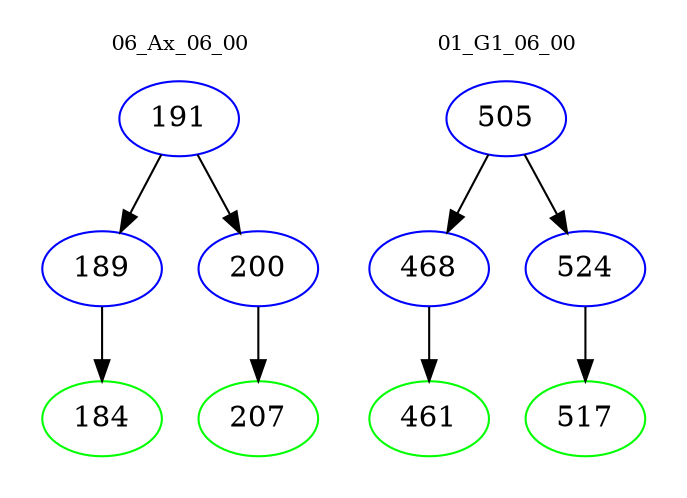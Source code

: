 digraph{
subgraph cluster_0 {
color = white
label = "06_Ax_06_00";
fontsize=10;
T0_191 [label="191", color="blue"]
T0_191 -> T0_189 [color="black"]
T0_189 [label="189", color="blue"]
T0_189 -> T0_184 [color="black"]
T0_184 [label="184", color="green"]
T0_191 -> T0_200 [color="black"]
T0_200 [label="200", color="blue"]
T0_200 -> T0_207 [color="black"]
T0_207 [label="207", color="green"]
}
subgraph cluster_1 {
color = white
label = "01_G1_06_00";
fontsize=10;
T1_505 [label="505", color="blue"]
T1_505 -> T1_468 [color="black"]
T1_468 [label="468", color="blue"]
T1_468 -> T1_461 [color="black"]
T1_461 [label="461", color="green"]
T1_505 -> T1_524 [color="black"]
T1_524 [label="524", color="blue"]
T1_524 -> T1_517 [color="black"]
T1_517 [label="517", color="green"]
}
}
